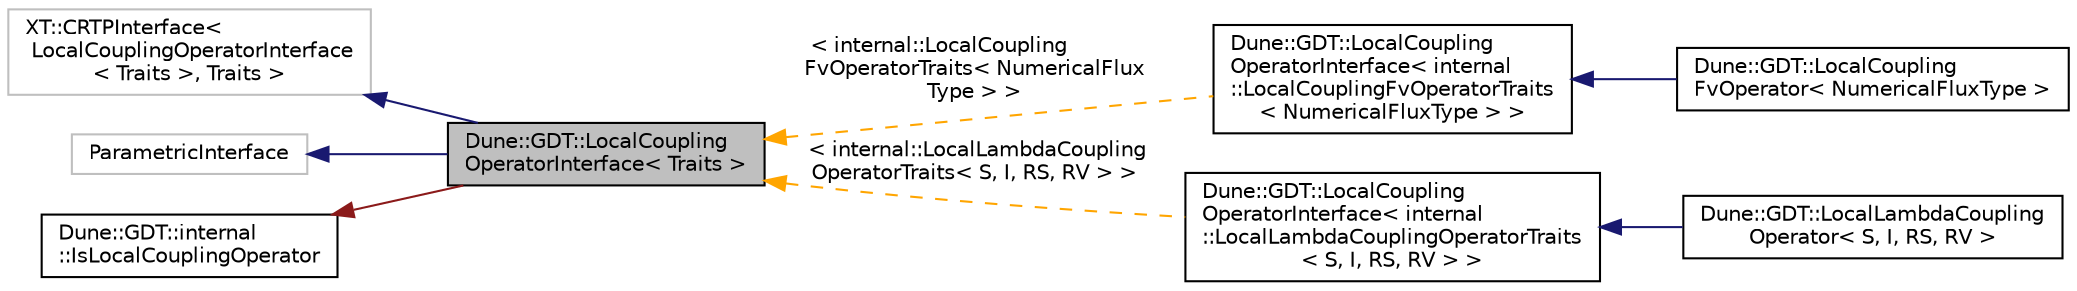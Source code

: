 digraph "Dune::GDT::LocalCouplingOperatorInterface&lt; Traits &gt;"
{
  edge [fontname="Helvetica",fontsize="10",labelfontname="Helvetica",labelfontsize="10"];
  node [fontname="Helvetica",fontsize="10",shape=record];
  rankdir="LR";
  Node1 [label="Dune::GDT::LocalCoupling\lOperatorInterface\< Traits \>",height=0.2,width=0.4,color="black", fillcolor="grey75", style="filled", fontcolor="black"];
  Node2 -> Node1 [dir="back",color="midnightblue",fontsize="10",style="solid",fontname="Helvetica"];
  Node2 [label="XT::CRTPInterface\<\l LocalCouplingOperatorInterface\l\< Traits \>, Traits \>",height=0.2,width=0.4,color="grey75", fillcolor="white", style="filled"];
  Node3 -> Node1 [dir="back",color="midnightblue",fontsize="10",style="solid",fontname="Helvetica"];
  Node3 [label="ParametricInterface",height=0.2,width=0.4,color="grey75", fillcolor="white", style="filled"];
  Node4 -> Node1 [dir="back",color="firebrick4",fontsize="10",style="solid",fontname="Helvetica"];
  Node4 [label="Dune::GDT::internal\l::IsLocalCouplingOperator",height=0.2,width=0.4,color="black", fillcolor="white", style="filled",URL="$a00249.html"];
  Node1 -> Node5 [dir="back",color="orange",fontsize="10",style="dashed",label=" \< internal::LocalCoupling\lFvOperatorTraits\< NumericalFlux\lType \> \>" ,fontname="Helvetica"];
  Node5 [label="Dune::GDT::LocalCoupling\lOperatorInterface\< internal\l::LocalCouplingFvOperatorTraits\l\< NumericalFluxType \> \>",height=0.2,width=0.4,color="black", fillcolor="white", style="filled",URL="$a00329.html"];
  Node5 -> Node6 [dir="back",color="midnightblue",fontsize="10",style="solid",fontname="Helvetica"];
  Node6 [label="Dune::GDT::LocalCoupling\lFvOperator\< NumericalFluxType \>",height=0.2,width=0.4,color="black", fillcolor="white", style="filled",URL="$a00325.html"];
  Node1 -> Node7 [dir="back",color="orange",fontsize="10",style="dashed",label=" \< internal::LocalLambdaCoupling\lOperatorTraits\< S, I, RS, RV \> \>" ,fontname="Helvetica"];
  Node7 [label="Dune::GDT::LocalCoupling\lOperatorInterface\< internal\l::LocalLambdaCouplingOperatorTraits\l\< S, I, RS, RV \> \>",height=0.2,width=0.4,color="black", fillcolor="white", style="filled",URL="$a00329.html"];
  Node7 -> Node8 [dir="back",color="midnightblue",fontsize="10",style="solid",fontname="Helvetica"];
  Node8 [label="Dune::GDT::LocalLambdaCoupling\lOperator\< S, I, RS, RV \>",height=0.2,width=0.4,color="black", fillcolor="white", style="filled",URL="$a00378.html"];
}
